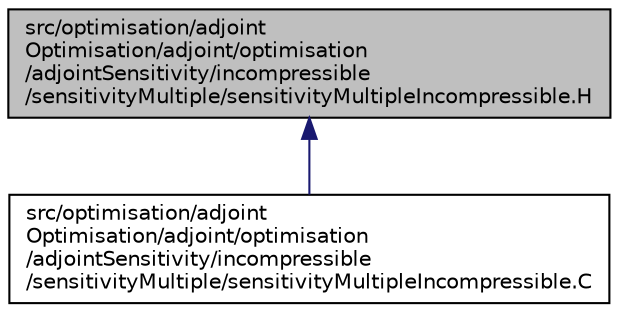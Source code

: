 digraph "src/optimisation/adjointOptimisation/adjoint/optimisation/adjointSensitivity/incompressible/sensitivityMultiple/sensitivityMultipleIncompressible.H"
{
  bgcolor="transparent";
  edge [fontname="Helvetica",fontsize="10",labelfontname="Helvetica",labelfontsize="10"];
  node [fontname="Helvetica",fontsize="10",shape=record];
  Node1 [label="src/optimisation/adjoint\lOptimisation/adjoint/optimisation\l/adjointSensitivity/incompressible\l/sensitivityMultiple/sensitivityMultipleIncompressible.H",height=0.2,width=0.4,color="black", fillcolor="grey75", style="filled" fontcolor="black"];
  Node1 -> Node2 [dir="back",color="midnightblue",fontsize="10",style="solid",fontname="Helvetica"];
  Node2 [label="src/optimisation/adjoint\lOptimisation/adjoint/optimisation\l/adjointSensitivity/incompressible\l/sensitivityMultiple/sensitivityMultipleIncompressible.C",height=0.2,width=0.4,color="black",URL="$sensitivityMultipleIncompressible_8C.html"];
}
